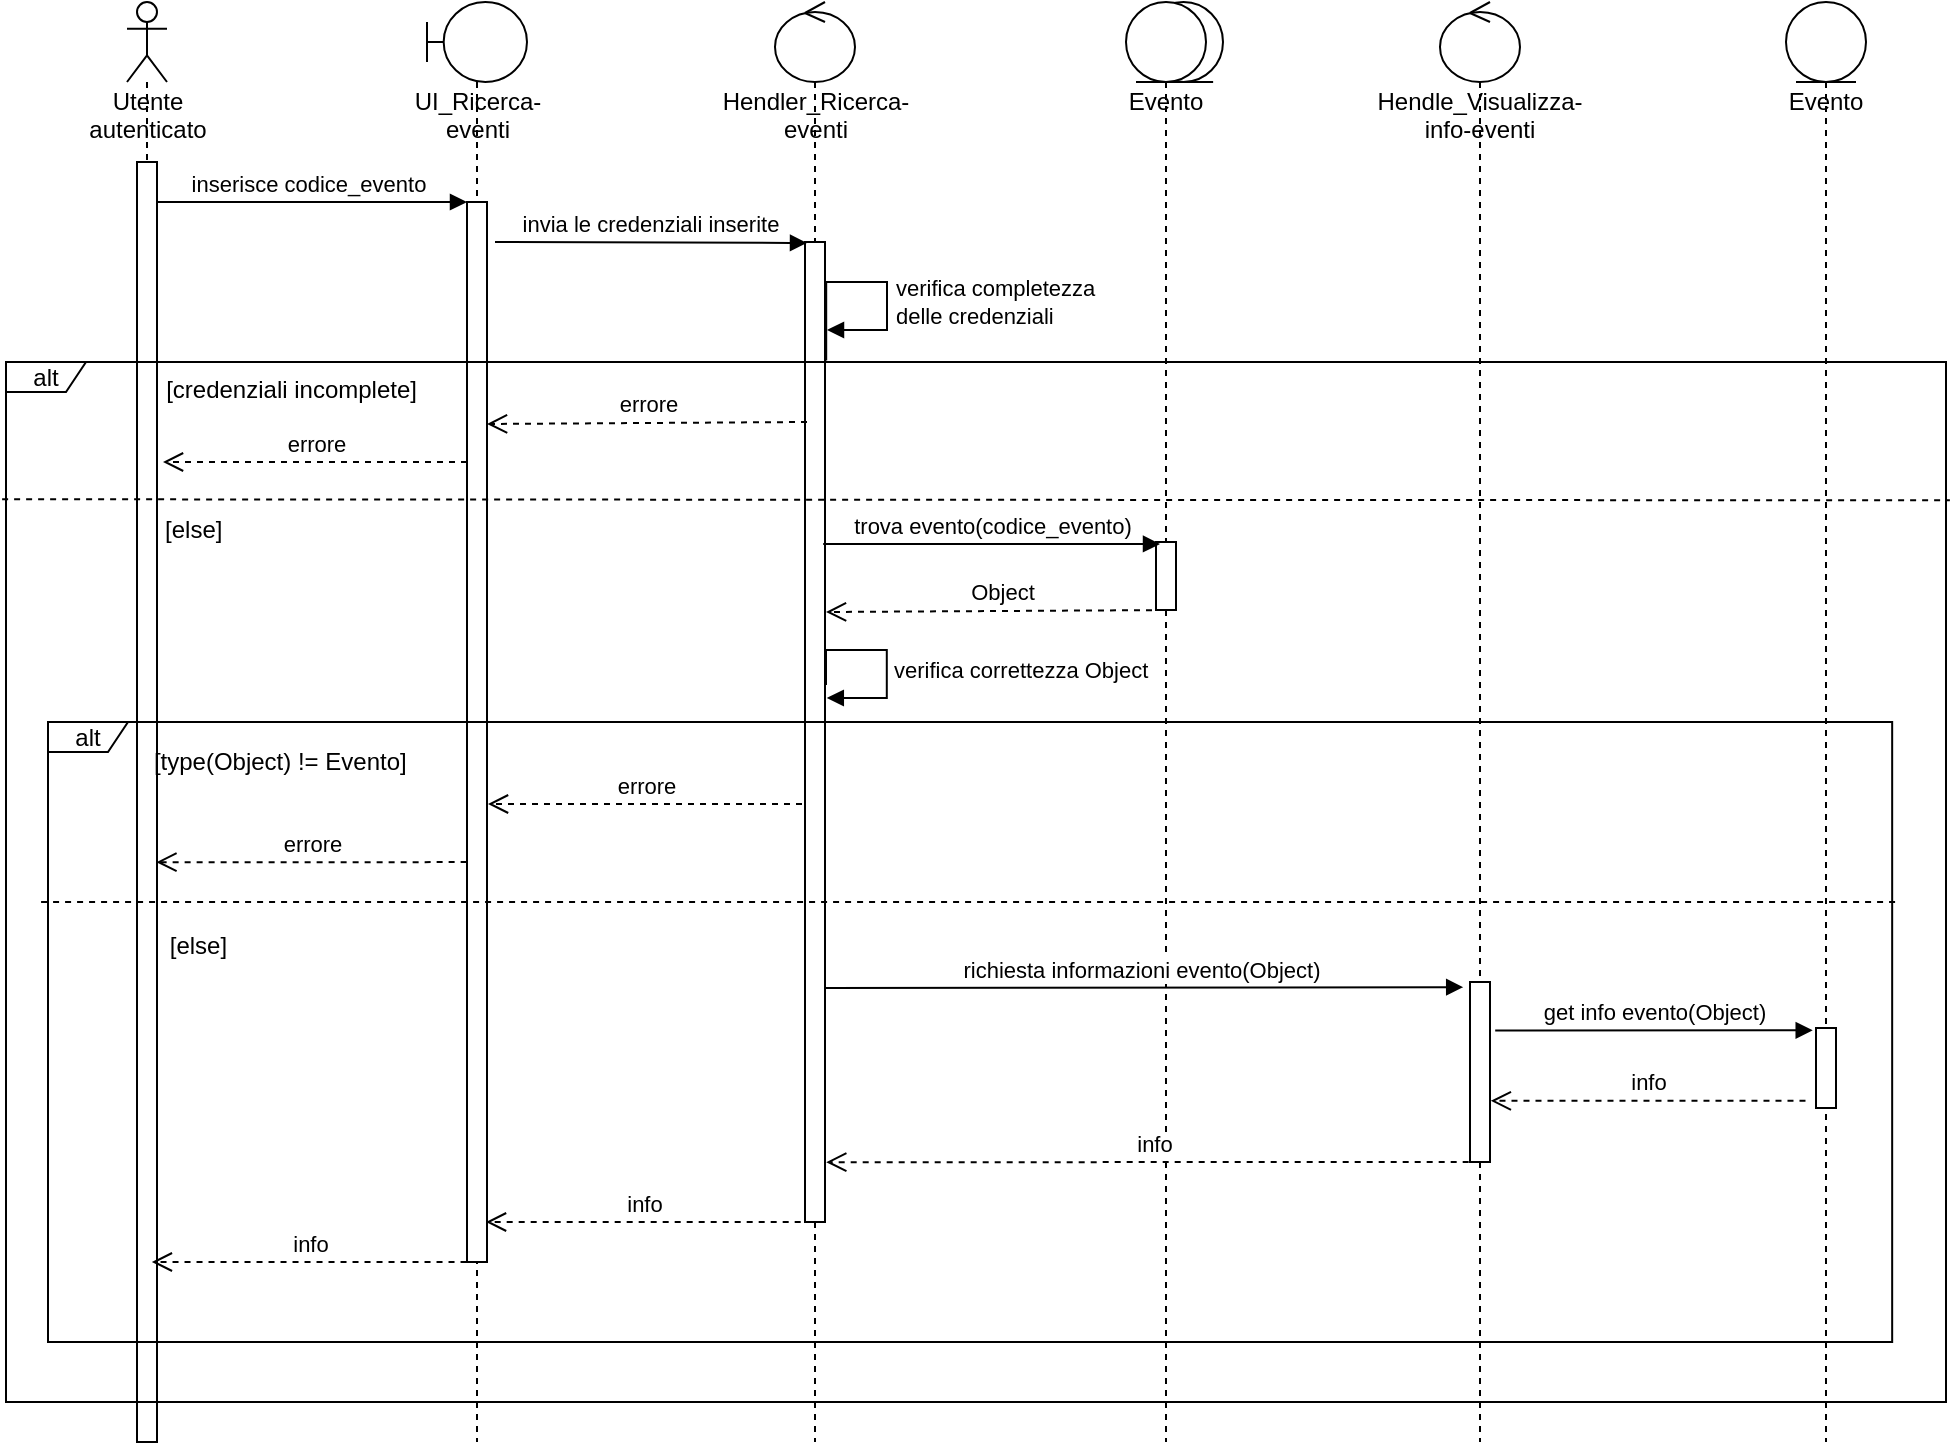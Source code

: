 <mxfile version="14.3.0" type="device"><diagram id="tqPr-b72o-EhfC5E85Zl" name="Page-1"><mxGraphModel dx="1483" dy="789" grid="1" gridSize="10" guides="1" tooltips="1" connect="1" arrows="1" fold="1" page="1" pageScale="1" pageWidth="827" pageHeight="1169" math="0" shadow="0"><root><mxCell id="0"/><mxCell id="1" parent="0"/><mxCell id="tGWWpROFbG4hUi2Wqler-1" value="inserisce codice_evento" style="html=1;verticalAlign=bottom;endArrow=block;" edge="1" parent="1" target="tGWWpROFbG4hUi2Wqler-4"><mxGeometry width="80" relative="1" as="geometry"><mxPoint x="180" y="140" as="sourcePoint"/><mxPoint x="320.5" y="120" as="targetPoint"/><Array as="points"><mxPoint x="290" y="140"/></Array></mxGeometry></mxCell><mxCell id="tGWWpROFbG4hUi2Wqler-2" value="" style="ellipse;shape=umlEntity;whiteSpace=wrap;html=1;" vertex="1" parent="1"><mxGeometry x="679" y="40" width="39.5" height="40" as="geometry"/></mxCell><mxCell id="tGWWpROFbG4hUi2Wqler-3" value="UI_Ricerca-eventi" style="shape=umlLifeline;participant=umlBoundary;perimeter=lifelinePerimeter;whiteSpace=wrap;html=1;container=1;collapsible=0;recursiveResize=0;verticalAlign=top;spacingTop=36;outlineConnect=0;" vertex="1" parent="1"><mxGeometry x="320.5" y="40" width="50" height="720" as="geometry"/></mxCell><mxCell id="tGWWpROFbG4hUi2Wqler-4" value="" style="html=1;points=[];perimeter=orthogonalPerimeter;" vertex="1" parent="tGWWpROFbG4hUi2Wqler-3"><mxGeometry x="20" y="100" width="10" height="530" as="geometry"/></mxCell><mxCell id="tGWWpROFbG4hUi2Wqler-5" value="Evento" style="shape=umlLifeline;participant=umlEntity;perimeter=lifelinePerimeter;whiteSpace=wrap;html=1;container=1;collapsible=0;recursiveResize=0;verticalAlign=top;spacingTop=36;outlineConnect=0;" vertex="1" parent="1"><mxGeometry x="670" y="40" width="40" height="720" as="geometry"/></mxCell><mxCell id="tGWWpROFbG4hUi2Wqler-6" value="" style="html=1;points=[];perimeter=orthogonalPerimeter;" vertex="1" parent="tGWWpROFbG4hUi2Wqler-5"><mxGeometry x="15" y="270" width="10" height="34" as="geometry"/></mxCell><mxCell id="tGWWpROFbG4hUi2Wqler-7" value="Hendler_Ricerca-eventi" style="shape=umlLifeline;participant=umlControl;perimeter=lifelinePerimeter;whiteSpace=wrap;html=1;container=1;collapsible=0;recursiveResize=0;verticalAlign=top;spacingTop=36;outlineConnect=0;" vertex="1" parent="1"><mxGeometry x="494.5" y="40" width="40" height="720" as="geometry"/></mxCell><mxCell id="tGWWpROFbG4hUi2Wqler-8" value="" style="html=1;points=[];perimeter=orthogonalPerimeter;" vertex="1" parent="tGWWpROFbG4hUi2Wqler-7"><mxGeometry x="15" y="120" width="10" height="490" as="geometry"/></mxCell><mxCell id="tGWWpROFbG4hUi2Wqler-9" value="verifica completezza&lt;br&gt;delle credenziali" style="html=1;align=left;spacingLeft=2;endArrow=block;rounded=0;edgeStyle=orthogonalEdgeStyle;exitX=1.06;exitY=0.121;exitDx=0;exitDy=0;exitPerimeter=0;" edge="1" parent="tGWWpROFbG4hUi2Wqler-7" source="tGWWpROFbG4hUi2Wqler-8"><mxGeometry x="0.288" relative="1" as="geometry"><mxPoint x="46" y="140" as="sourcePoint"/><Array as="points"><mxPoint x="26" y="140"/><mxPoint x="56" y="140"/><mxPoint x="56" y="164"/></Array><mxPoint x="26" y="164" as="targetPoint"/><mxPoint as="offset"/></mxGeometry></mxCell><mxCell id="tGWWpROFbG4hUi2Wqler-10" value="Utente autenticato" style="shape=umlLifeline;participant=umlActor;perimeter=lifelinePerimeter;whiteSpace=wrap;html=1;container=1;collapsible=0;recursiveResize=0;verticalAlign=top;spacingTop=36;outlineConnect=0;" vertex="1" parent="1"><mxGeometry x="170.5" y="40" width="20" height="720" as="geometry"/></mxCell><mxCell id="tGWWpROFbG4hUi2Wqler-11" value="" style="html=1;points=[];perimeter=orthogonalPerimeter;" vertex="1" parent="tGWWpROFbG4hUi2Wqler-10"><mxGeometry x="5" y="80" width="10" height="640" as="geometry"/></mxCell><mxCell id="tGWWpROFbG4hUi2Wqler-12" value="invia le credenziali inserite" style="html=1;verticalAlign=bottom;endArrow=block;entryX=0.1;entryY=0.001;entryDx=0;entryDy=0;entryPerimeter=0;" edge="1" parent="1" target="tGWWpROFbG4hUi2Wqler-8"><mxGeometry width="80" relative="1" as="geometry"><mxPoint x="354.5" y="160" as="sourcePoint"/><mxPoint x="505.3" y="140.08" as="targetPoint"/></mxGeometry></mxCell><mxCell id="tGWWpROFbG4hUi2Wqler-13" value="Hendle_Visualizza-info-eventi" style="shape=umlLifeline;participant=umlControl;perimeter=lifelinePerimeter;whiteSpace=wrap;html=1;container=1;collapsible=0;recursiveResize=0;verticalAlign=top;spacingTop=36;outlineConnect=0;" vertex="1" parent="1"><mxGeometry x="827" y="40" width="40" height="720" as="geometry"/></mxCell><mxCell id="tGWWpROFbG4hUi2Wqler-14" value="" style="html=1;points=[];perimeter=orthogonalPerimeter;" vertex="1" parent="tGWWpROFbG4hUi2Wqler-13"><mxGeometry x="15" y="490" width="10" height="90" as="geometry"/></mxCell><mxCell id="tGWWpROFbG4hUi2Wqler-15" value="Evento" style="shape=umlLifeline;participant=umlEntity;perimeter=lifelinePerimeter;whiteSpace=wrap;html=1;container=1;collapsible=0;recursiveResize=0;verticalAlign=top;spacingTop=36;outlineConnect=0;" vertex="1" parent="1"><mxGeometry x="1000" y="40" width="40" height="720" as="geometry"/></mxCell><mxCell id="tGWWpROFbG4hUi2Wqler-16" value="" style="html=1;points=[];perimeter=orthogonalPerimeter;" vertex="1" parent="tGWWpROFbG4hUi2Wqler-15"><mxGeometry x="15" y="513" width="10" height="40" as="geometry"/></mxCell><mxCell id="tGWWpROFbG4hUi2Wqler-17" value="" style="endArrow=none;dashed=1;endFill=0;endSize=12;html=1;entryX=1.002;entryY=0.133;entryDx=0;entryDy=0;entryPerimeter=0;exitX=-0.002;exitY=0.132;exitDx=0;exitDy=0;exitPerimeter=0;" edge="1" parent="1" source="tGWWpROFbG4hUi2Wqler-18" target="tGWWpROFbG4hUi2Wqler-18"><mxGeometry x="131" y="220" width="160" as="geometry"><mxPoint x="129.515" y="284.499" as="sourcePoint"/><mxPoint x="528.515" y="284.499" as="targetPoint"/></mxGeometry></mxCell><mxCell id="tGWWpROFbG4hUi2Wqler-18" value="alt" style="shape=umlFrame;whiteSpace=wrap;html=1;width=40;height=15;" vertex="1" parent="1"><mxGeometry x="110" y="220" width="970" height="520" as="geometry"/></mxCell><mxCell id="tGWWpROFbG4hUi2Wqler-19" value="" style="group" vertex="1" connectable="0" parent="1"><mxGeometry x="131" y="400" width="929" height="310" as="geometry"/></mxCell><mxCell id="tGWWpROFbG4hUi2Wqler-20" value="alt" style="shape=umlFrame;whiteSpace=wrap;html=1;width=40;height=15;" vertex="1" parent="tGWWpROFbG4hUi2Wqler-19"><mxGeometry width="922.084" height="310" as="geometry"/></mxCell><mxCell id="tGWWpROFbG4hUi2Wqler-21" value="" style="endArrow=none;dashed=1;endFill=0;endSize=12;html=1;" edge="1" parent="tGWWpROFbG4hUi2Wqler-19"><mxGeometry width="160" relative="1" as="geometry"><mxPoint x="-3.458" y="89.996" as="sourcePoint"/><mxPoint x="925.542" y="89.996" as="targetPoint"/></mxGeometry></mxCell><mxCell id="tGWWpROFbG4hUi2Wqler-22" value="[else]" style="text;align=center;fontStyle=0;verticalAlign=middle;spacingLeft=3;spacingRight=3;strokeColor=none;rotatable=0;points=[[0,0.5],[1,0.5]];portConstraint=eastwest;" vertex="1" parent="tGWWpROFbG4hUi2Wqler-19"><mxGeometry x="-17.001" y="80" width="184.417" height="62" as="geometry"/></mxCell><mxCell id="tGWWpROFbG4hUi2Wqler-23" value="[type(Object) != Evento]" style="text;align=center;fontStyle=0;verticalAlign=middle;spacingLeft=3;spacingRight=3;strokeColor=none;rotatable=0;points=[[0,0.5],[1,0.5]];portConstraint=eastwest;" vertex="1" parent="tGWWpROFbG4hUi2Wqler-19"><mxGeometry x="23.005" y="-10" width="186.266" height="57.571" as="geometry"/></mxCell><mxCell id="tGWWpROFbG4hUi2Wqler-24" value="info" style="html=1;verticalAlign=bottom;endArrow=open;dashed=1;endSize=8;entryX=0.422;entryY=0.71;entryDx=0;entryDy=0;entryPerimeter=0;exitX=0.953;exitY=0.611;exitDx=0;exitDy=0;exitPerimeter=0;" edge="1" parent="tGWWpROFbG4hUi2Wqler-19" target="tGWWpROFbG4hUi2Wqler-20"><mxGeometry relative="1" as="geometry"><mxPoint x="716.346" y="220.01" as="sourcePoint"/><mxPoint x="559.0" y="220.0" as="targetPoint"/></mxGeometry></mxCell><mxCell id="tGWWpROFbG4hUi2Wqler-25" value="info" style="html=1;verticalAlign=bottom;endArrow=open;dashed=1;endSize=8;entryX=1.04;entryY=0.66;entryDx=0;entryDy=0;entryPerimeter=0;exitX=0.953;exitY=0.611;exitDx=0;exitDy=0;exitPerimeter=0;" edge="1" parent="tGWWpROFbG4hUi2Wqler-19"><mxGeometry relative="1" as="geometry"><mxPoint x="376.346" y="250.01" as="sourcePoint"/><mxPoint x="219.0" y="250.0" as="targetPoint"/></mxGeometry></mxCell><mxCell id="tGWWpROFbG4hUi2Wqler-26" value="info" style="html=1;verticalAlign=bottom;endArrow=open;dashed=1;endSize=8;entryX=1.04;entryY=0.66;entryDx=0;entryDy=0;entryPerimeter=0;exitX=0.953;exitY=0.611;exitDx=0;exitDy=0;exitPerimeter=0;" edge="1" parent="tGWWpROFbG4hUi2Wqler-19"><mxGeometry relative="1" as="geometry"><mxPoint x="209.266" y="270.01" as="sourcePoint"/><mxPoint x="51.92" y="270" as="targetPoint"/></mxGeometry></mxCell><mxCell id="tGWWpROFbG4hUi2Wqler-27" value="errore" style="html=1;verticalAlign=bottom;endArrow=open;dashed=1;endSize=8;" edge="1" parent="1"><mxGeometry relative="1" as="geometry"><mxPoint x="510.5" y="250" as="sourcePoint"/><mxPoint x="350.5" y="251" as="targetPoint"/></mxGeometry></mxCell><mxCell id="tGWWpROFbG4hUi2Wqler-28" value="errore" style="html=1;verticalAlign=bottom;endArrow=open;dashed=1;endSize=8;" edge="1" parent="1"><mxGeometry relative="1" as="geometry"><mxPoint x="340.5" y="270" as="sourcePoint"/><mxPoint x="188.5" y="270" as="targetPoint"/></mxGeometry></mxCell><mxCell id="tGWWpROFbG4hUi2Wqler-29" value="trova evento(codice_evento)" style="html=1;verticalAlign=bottom;endArrow=block;exitX=1.01;exitY=0.474;exitDx=0;exitDy=0;exitPerimeter=0;" edge="1" parent="1"><mxGeometry width="80" relative="1" as="geometry"><mxPoint x="518.6" y="310.94" as="sourcePoint"/><mxPoint x="687" y="311" as="targetPoint"/></mxGeometry></mxCell><mxCell id="tGWWpROFbG4hUi2Wqler-30" value="Object" style="html=1;verticalAlign=bottom;endArrow=open;dashed=1;endSize=8;" edge="1" parent="1"><mxGeometry relative="1" as="geometry"><mxPoint x="695" y="344" as="sourcePoint"/><mxPoint x="520" y="345" as="targetPoint"/></mxGeometry></mxCell><mxCell id="tGWWpROFbG4hUi2Wqler-31" value="[else]" style="text;align=center;fontStyle=0;verticalAlign=middle;spacingLeft=3;spacingRight=3;strokeColor=none;rotatable=0;points=[[0,0.5],[1,0.5]];portConstraint=eastwest;" vertex="1" parent="1"><mxGeometry x="164.292" y="290" width="79.206" height="26" as="geometry"/></mxCell><mxCell id="tGWWpROFbG4hUi2Wqler-32" value="[credenziali incomplete]" style="text;align=center;fontStyle=0;verticalAlign=middle;spacingLeft=3;spacingRight=3;strokeColor=none;rotatable=0;points=[[0,0.5],[1,0.5]];portConstraint=eastwest;" vertex="1" parent="1"><mxGeometry x="213.176" y="220" width="79.206" height="26" as="geometry"/></mxCell><mxCell id="tGWWpROFbG4hUi2Wqler-33" value="verifica correttezza Object" style="html=1;align=left;spacingLeft=2;endArrow=block;rounded=0;edgeStyle=orthogonalEdgeStyle;exitX=1.06;exitY=0.121;exitDx=0;exitDy=0;exitPerimeter=0;" edge="1" parent="1"><mxGeometry x="0.137" relative="1" as="geometry"><mxPoint x="520.0" y="381.51" as="sourcePoint"/><Array as="points"><mxPoint x="520.4" y="364"/><mxPoint x="550.4" y="364"/><mxPoint x="550.4" y="388"/></Array><mxPoint x="520.4" y="388" as="targetPoint"/><mxPoint as="offset"/></mxGeometry></mxCell><mxCell id="tGWWpROFbG4hUi2Wqler-34" value="errore" style="html=1;verticalAlign=bottom;endArrow=open;dashed=1;endSize=8;exitX=0.227;exitY=0.226;exitDx=0;exitDy=0;exitPerimeter=0;entryX=0.97;entryY=0.547;entryDx=0;entryDy=0;entryPerimeter=0;" edge="1" parent="1" source="tGWWpROFbG4hUi2Wqler-20" target="tGWWpROFbG4hUi2Wqler-11"><mxGeometry relative="1" as="geometry"><mxPoint x="384.364" y="460" as="sourcePoint"/><mxPoint x="200.767" y="460" as="targetPoint"/></mxGeometry></mxCell><mxCell id="tGWWpROFbG4hUi2Wqler-35" value="richiesta informazioni evento(Object)&amp;nbsp;" style="html=1;verticalAlign=bottom;endArrow=block;entryX=-0.34;entryY=0.015;entryDx=0;entryDy=0;entryPerimeter=0;" edge="1" parent="1"><mxGeometry width="80" relative="1" as="geometry"><mxPoint x="520" y="533" as="sourcePoint"/><mxPoint x="838.6" y="532.6" as="targetPoint"/></mxGeometry></mxCell><mxCell id="tGWWpROFbG4hUi2Wqler-36" value="get info evento(Object)" style="html=1;verticalAlign=bottom;endArrow=block;exitX=1.36;exitY=0.605;exitDx=0;exitDy=0;exitPerimeter=0;entryX=0.958;entryY=0.734;entryDx=0;entryDy=0;entryPerimeter=0;" edge="1" parent="1"><mxGeometry width="80" relative="1" as="geometry"><mxPoint x="854.6" y="554.2" as="sourcePoint"/><mxPoint x="1013.357" y="554.14" as="targetPoint"/></mxGeometry></mxCell><mxCell id="tGWWpROFbG4hUi2Wqler-37" value="errore" style="html=1;verticalAlign=bottom;endArrow=open;dashed=1;endSize=8;" edge="1" parent="1"><mxGeometry relative="1" as="geometry"><mxPoint x="508" y="441" as="sourcePoint"/><mxPoint x="351" y="441" as="targetPoint"/></mxGeometry></mxCell><mxCell id="tGWWpROFbG4hUi2Wqler-38" value="info" style="html=1;verticalAlign=bottom;endArrow=open;dashed=1;endSize=8;entryX=1.04;entryY=0.66;entryDx=0;entryDy=0;entryPerimeter=0;exitX=0.953;exitY=0.611;exitDx=0;exitDy=0;exitPerimeter=0;" edge="1" parent="1" source="tGWWpROFbG4hUi2Wqler-20" target="tGWWpROFbG4hUi2Wqler-14"><mxGeometry relative="1" as="geometry"><mxPoint x="1017" y="680.476" as="sourcePoint"/><mxPoint x="937" y="680.476" as="targetPoint"/></mxGeometry></mxCell></root></mxGraphModel></diagram></mxfile>